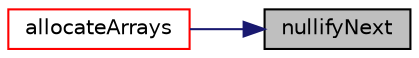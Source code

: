 digraph "nullifyNext"
{
 // LATEX_PDF_SIZE
  edge [fontname="Helvetica",fontsize="10",labelfontname="Helvetica",labelfontsize="10"];
  node [fontname="Helvetica",fontsize="10",shape=record];
  rankdir="RL";
  Node1 [label="nullifyNext",height=0.2,width=0.4,color="black", fillcolor="grey75", style="filled", fontcolor="black",tooltip=" "];
  Node1 -> Node2 [dir="back",color="midnightblue",fontsize="10",style="solid",fontname="Helvetica"];
  Node2 [label="allocateArrays",height=0.2,width=0.4,color="red", fillcolor="white", style="filled",URL="$classpFlow_1_1cellMapper.html#a178bd39dbf9cf7db2a4355d9d2038a6a",tooltip=" "];
}
